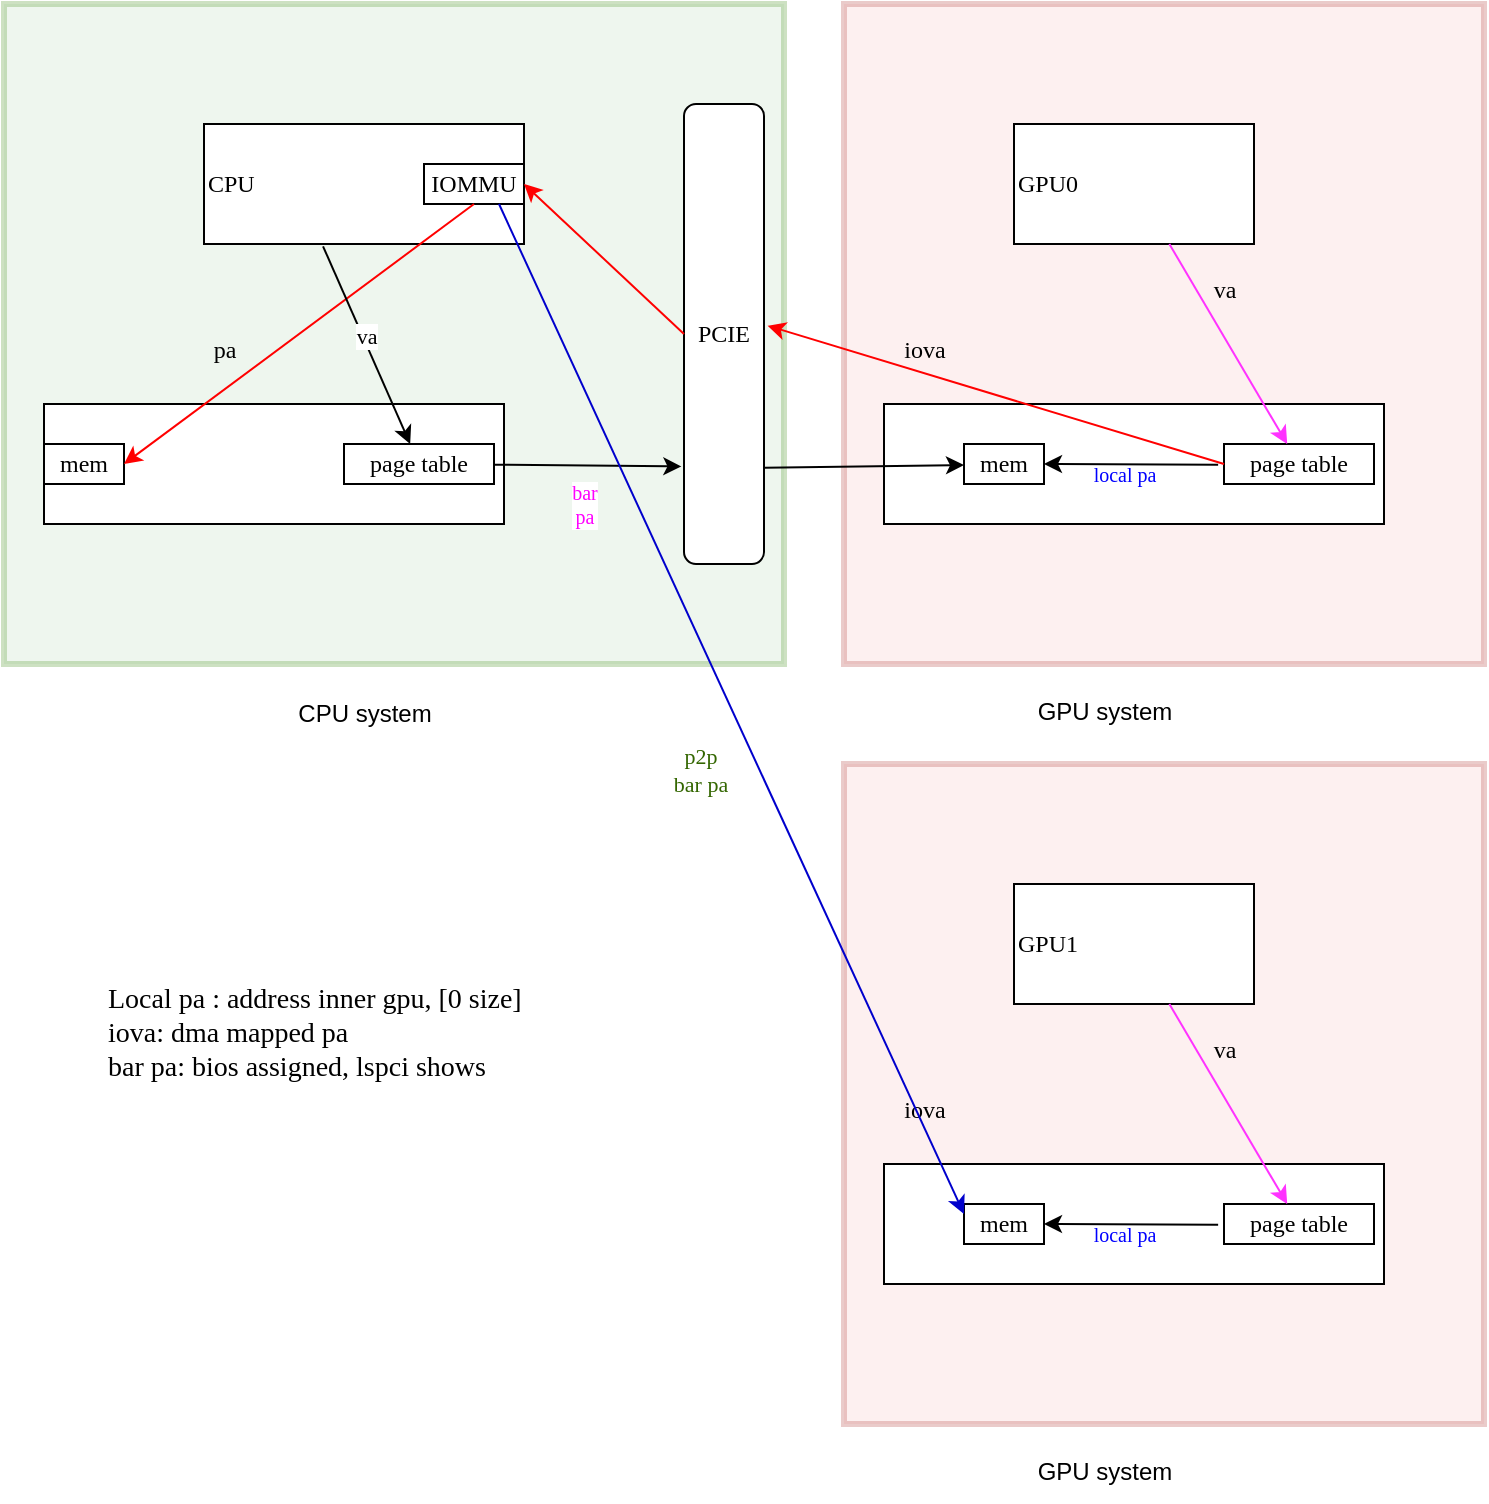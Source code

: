 <mxfile version="22.1.4" type="github">
  <diagram name="第 1 页" id="gZoeROmIox5KtovJomb4">
    <mxGraphModel dx="1084" dy="825" grid="0" gridSize="10" guides="1" tooltips="1" connect="1" arrows="1" fold="1" page="1" pageScale="1" pageWidth="827" pageHeight="1169" math="0" shadow="0">
      <root>
        <mxCell id="0" />
        <mxCell id="1" parent="0" />
        <mxCell id="JhQzxtDdnRuOIg8W1DeD-37" value="" style="rounded=0;whiteSpace=wrap;html=1;textOpacity=0;opacity=30;strokeWidth=3;fillColor=#f8cecc;strokeColor=#b85450;" vertex="1" parent="1">
          <mxGeometry x="440" y="60" width="320" height="330" as="geometry" />
        </mxCell>
        <mxCell id="JhQzxtDdnRuOIg8W1DeD-38" value="" style="rounded=0;whiteSpace=wrap;html=1;textOpacity=0;opacity=40;strokeWidth=3;fillColor=#d5e8d4;strokeColor=#82b366;" vertex="1" parent="1">
          <mxGeometry x="20" y="60" width="390" height="330" as="geometry" />
        </mxCell>
        <mxCell id="JhQzxtDdnRuOIg8W1DeD-1" value="&lt;div align=&quot;left&quot;&gt;CPU&lt;/div&gt;" style="rounded=0;whiteSpace=wrap;html=1;align=left;fontFamily=Times New Roman;" vertex="1" parent="1">
          <mxGeometry x="120" y="120" width="160" height="60" as="geometry" />
        </mxCell>
        <mxCell id="JhQzxtDdnRuOIg8W1DeD-2" value="&lt;div align=&quot;left&quot;&gt;GPU0&lt;/div&gt;" style="rounded=0;whiteSpace=wrap;html=1;align=left;fontFamily=Times New Roman;" vertex="1" parent="1">
          <mxGeometry x="525" y="120" width="120" height="60" as="geometry" />
        </mxCell>
        <mxCell id="JhQzxtDdnRuOIg8W1DeD-3" value="" style="rounded=0;whiteSpace=wrap;html=1;fontFamily=Times New Roman;" vertex="1" parent="1">
          <mxGeometry x="40" y="260" width="230" height="60" as="geometry" />
        </mxCell>
        <mxCell id="JhQzxtDdnRuOIg8W1DeD-4" value="" style="rounded=0;whiteSpace=wrap;html=1;fontFamily=Times New Roman;" vertex="1" parent="1">
          <mxGeometry x="460" y="260" width="250" height="60" as="geometry" />
        </mxCell>
        <mxCell id="JhQzxtDdnRuOIg8W1DeD-5" value="PCIE" style="rounded=1;whiteSpace=wrap;html=1;fontFamily=Times New Roman;" vertex="1" parent="1">
          <mxGeometry x="360" y="110" width="40" height="230" as="geometry" />
        </mxCell>
        <mxCell id="JhQzxtDdnRuOIg8W1DeD-6" value="&lt;div&gt;page table&lt;/div&gt;" style="rounded=0;whiteSpace=wrap;html=1;fontFamily=Times New Roman;" vertex="1" parent="1">
          <mxGeometry x="190" y="280" width="75" height="20" as="geometry" />
        </mxCell>
        <mxCell id="JhQzxtDdnRuOIg8W1DeD-7" value="&lt;div&gt;page table&lt;/div&gt;" style="rounded=0;whiteSpace=wrap;html=1;fontFamily=Times New Roman;" vertex="1" parent="1">
          <mxGeometry x="630" y="280" width="75" height="20" as="geometry" />
        </mxCell>
        <mxCell id="JhQzxtDdnRuOIg8W1DeD-12" value="IOMMU" style="rounded=0;whiteSpace=wrap;html=1;fontFamily=Times New Roman;" vertex="1" parent="1">
          <mxGeometry x="230" y="140" width="50" height="20" as="geometry" />
        </mxCell>
        <mxCell id="JhQzxtDdnRuOIg8W1DeD-16" value="&lt;div&gt;mem&lt;/div&gt;" style="rounded=0;whiteSpace=wrap;html=1;fontFamily=Times New Roman;" vertex="1" parent="1">
          <mxGeometry x="500" y="280" width="40" height="20" as="geometry" />
        </mxCell>
        <mxCell id="JhQzxtDdnRuOIg8W1DeD-20" value="" style="endArrow=classic;html=1;rounded=0;strokeColor=#FF33FF;fontFamily=Times New Roman;" edge="1" parent="1" source="JhQzxtDdnRuOIg8W1DeD-2" target="JhQzxtDdnRuOIg8W1DeD-7">
          <mxGeometry width="50" height="50" relative="1" as="geometry">
            <mxPoint x="610" y="280" as="sourcePoint" />
            <mxPoint x="660" y="230" as="targetPoint" />
          </mxGeometry>
        </mxCell>
        <mxCell id="JhQzxtDdnRuOIg8W1DeD-21" value="" style="endArrow=classic;html=1;rounded=0;entryX=1;entryY=0.5;entryDx=0;entryDy=0;exitX=-0.039;exitY=0.517;exitDx=0;exitDy=0;exitPerimeter=0;fontFamily=Times New Roman;" edge="1" parent="1" source="JhQzxtDdnRuOIg8W1DeD-7" target="JhQzxtDdnRuOIg8W1DeD-16">
          <mxGeometry width="50" height="50" relative="1" as="geometry">
            <mxPoint x="610" y="280" as="sourcePoint" />
            <mxPoint x="660" y="230" as="targetPoint" />
          </mxGeometry>
        </mxCell>
        <mxCell id="JhQzxtDdnRuOIg8W1DeD-22" value="" style="endArrow=classic;html=1;rounded=0;entryX=1.045;entryY=0.482;entryDx=0;entryDy=0;entryPerimeter=0;exitX=0;exitY=0.5;exitDx=0;exitDy=0;strokeColor=#FF0000;fontFamily=Times New Roman;" edge="1" parent="1" source="JhQzxtDdnRuOIg8W1DeD-7" target="JhQzxtDdnRuOIg8W1DeD-5">
          <mxGeometry width="50" height="50" relative="1" as="geometry">
            <mxPoint x="530" y="280" as="sourcePoint" />
            <mxPoint x="580" y="230" as="targetPoint" />
          </mxGeometry>
        </mxCell>
        <mxCell id="JhQzxtDdnRuOIg8W1DeD-23" value="&lt;div&gt;mem&lt;/div&gt;" style="rounded=0;whiteSpace=wrap;html=1;fontFamily=Times New Roman;" vertex="1" parent="1">
          <mxGeometry x="40" y="280" width="40" height="20" as="geometry" />
        </mxCell>
        <mxCell id="JhQzxtDdnRuOIg8W1DeD-24" value="" style="endArrow=classic;html=1;rounded=0;exitX=0;exitY=0.5;exitDx=0;exitDy=0;entryX=1;entryY=0.5;entryDx=0;entryDy=0;strokeColor=#FF0000;fontFamily=Times New Roman;" edge="1" parent="1" source="JhQzxtDdnRuOIg8W1DeD-5" target="JhQzxtDdnRuOIg8W1DeD-12">
          <mxGeometry width="50" height="50" relative="1" as="geometry">
            <mxPoint x="300" y="190" as="sourcePoint" />
            <mxPoint x="350" y="140" as="targetPoint" />
          </mxGeometry>
        </mxCell>
        <mxCell id="JhQzxtDdnRuOIg8W1DeD-25" value="" style="endArrow=classic;html=1;rounded=0;entryX=1;entryY=0.5;entryDx=0;entryDy=0;exitX=0.5;exitY=1;exitDx=0;exitDy=0;strokeColor=#FF0000;fontFamily=Times New Roman;" edge="1" parent="1" source="JhQzxtDdnRuOIg8W1DeD-12" target="JhQzxtDdnRuOIg8W1DeD-23">
          <mxGeometry width="50" height="50" relative="1" as="geometry">
            <mxPoint x="300" y="190" as="sourcePoint" />
            <mxPoint x="350" y="140" as="targetPoint" />
          </mxGeometry>
        </mxCell>
        <mxCell id="JhQzxtDdnRuOIg8W1DeD-26" value="va" style="text;html=1;align=center;verticalAlign=middle;resizable=0;points=[];autosize=1;strokeColor=none;fillColor=none;fontFamily=Times New Roman;" vertex="1" parent="1">
          <mxGeometry x="615" y="188" width="30" height="30" as="geometry" />
        </mxCell>
        <mxCell id="JhQzxtDdnRuOIg8W1DeD-27" value="&lt;div&gt;iova&lt;/div&gt;" style="text;html=1;align=center;verticalAlign=middle;resizable=0;points=[];autosize=1;strokeColor=none;fillColor=none;fontFamily=Times New Roman;" vertex="1" parent="1">
          <mxGeometry x="460" y="218" width="40" height="30" as="geometry" />
        </mxCell>
        <mxCell id="JhQzxtDdnRuOIg8W1DeD-28" value="&lt;div&gt;pa&lt;/div&gt;" style="text;html=1;align=center;verticalAlign=middle;resizable=0;points=[];autosize=1;strokeColor=none;fillColor=none;fontFamily=Times New Roman;" vertex="1" parent="1">
          <mxGeometry x="115" y="218" width="30" height="30" as="geometry" />
        </mxCell>
        <mxCell id="JhQzxtDdnRuOIg8W1DeD-29" value="&lt;div style=&quot;font-size: 11px;&quot;&gt;&lt;div&gt;&lt;font style=&quot;font-size: 10px;&quot; color=&quot;#0000ff&quot;&gt;local pa&lt;/font&gt;&lt;/div&gt;&lt;/div&gt;" style="text;html=1;align=center;verticalAlign=middle;resizable=0;points=[];autosize=1;strokeColor=none;fillColor=none;fontFamily=Times New Roman;" vertex="1" parent="1">
          <mxGeometry x="555" y="270" width="50" height="50" as="geometry" />
        </mxCell>
        <mxCell id="JhQzxtDdnRuOIg8W1DeD-30" value="" style="endArrow=classic;html=1;rounded=0;exitX=0.372;exitY=1.019;exitDx=0;exitDy=0;exitPerimeter=0;fontFamily=Times New Roman;" edge="1" parent="1" source="JhQzxtDdnRuOIg8W1DeD-1" target="JhQzxtDdnRuOIg8W1DeD-6">
          <mxGeometry width="50" height="50" relative="1" as="geometry">
            <mxPoint x="350" y="290" as="sourcePoint" />
            <mxPoint x="400" y="240" as="targetPoint" />
          </mxGeometry>
        </mxCell>
        <mxCell id="JhQzxtDdnRuOIg8W1DeD-33" value="va" style="edgeLabel;html=1;align=center;verticalAlign=middle;resizable=0;points=[];fontFamily=Times New Roman;" vertex="1" connectable="0" parent="JhQzxtDdnRuOIg8W1DeD-30">
          <mxGeometry x="-0.082" y="1" relative="1" as="geometry">
            <mxPoint as="offset" />
          </mxGeometry>
        </mxCell>
        <mxCell id="JhQzxtDdnRuOIg8W1DeD-31" value="" style="endArrow=classic;html=1;rounded=0;entryX=-0.033;entryY=0.788;entryDx=0;entryDy=0;entryPerimeter=0;spacing=3;fontFamily=Times New Roman;" edge="1" parent="1" source="JhQzxtDdnRuOIg8W1DeD-6" target="JhQzxtDdnRuOIg8W1DeD-5">
          <mxGeometry width="50" height="50" relative="1" as="geometry">
            <mxPoint x="270" y="291" as="sourcePoint" />
            <mxPoint x="303" y="389" as="targetPoint" />
          </mxGeometry>
        </mxCell>
        <mxCell id="JhQzxtDdnRuOIg8W1DeD-35" value="&lt;div style=&quot;font-size: 10px;&quot;&gt;&lt;font style=&quot;font-size: 10px;&quot; color=&quot;#ff00ff&quot;&gt;bar&lt;/font&gt;&lt;/div&gt;&lt;div style=&quot;font-size: 10px;&quot;&gt;&lt;font style=&quot;font-size: 10px;&quot; color=&quot;#ff00ff&quot;&gt;&lt;font&gt;pa&lt;/font&gt; &lt;/font&gt;&lt;/div&gt;" style="edgeLabel;html=1;align=center;verticalAlign=middle;resizable=0;points=[];fontFamily=Times New Roman;" vertex="1" connectable="0" parent="JhQzxtDdnRuOIg8W1DeD-31">
          <mxGeometry x="-0.067" y="-3" relative="1" as="geometry">
            <mxPoint x="1" y="16" as="offset" />
          </mxGeometry>
        </mxCell>
        <mxCell id="JhQzxtDdnRuOIg8W1DeD-32" value="" style="endArrow=classic;html=1;rounded=0;entryX=-0.033;entryY=0.788;entryDx=0;entryDy=0;entryPerimeter=0;exitX=1.008;exitY=0.791;exitDx=0;exitDy=0;exitPerimeter=0;fontFamily=Times New Roman;" edge="1" parent="1" source="JhQzxtDdnRuOIg8W1DeD-5">
          <mxGeometry width="50" height="50" relative="1" as="geometry">
            <mxPoint x="406" y="289.5" as="sourcePoint" />
            <mxPoint x="500" y="290.5" as="targetPoint" />
          </mxGeometry>
        </mxCell>
        <mxCell id="JhQzxtDdnRuOIg8W1DeD-39" value="&lt;div&gt;CPU system&lt;/div&gt;" style="text;html=1;align=center;verticalAlign=middle;resizable=0;points=[];autosize=1;strokeColor=none;fillColor=none;" vertex="1" parent="1">
          <mxGeometry x="155" y="400" width="90" height="30" as="geometry" />
        </mxCell>
        <mxCell id="JhQzxtDdnRuOIg8W1DeD-40" value="GPU system" style="text;html=1;align=center;verticalAlign=middle;resizable=0;points=[];autosize=1;strokeColor=none;fillColor=none;" vertex="1" parent="1">
          <mxGeometry x="525" y="399" width="90" height="30" as="geometry" />
        </mxCell>
        <mxCell id="JhQzxtDdnRuOIg8W1DeD-41" value="" style="rounded=0;whiteSpace=wrap;html=1;textOpacity=0;opacity=30;strokeWidth=3;fillColor=#f8cecc;strokeColor=#b85450;" vertex="1" parent="1">
          <mxGeometry x="440" y="440" width="320" height="330" as="geometry" />
        </mxCell>
        <mxCell id="JhQzxtDdnRuOIg8W1DeD-42" value="&lt;div align=&quot;left&quot;&gt;GPU1&lt;/div&gt;" style="rounded=0;whiteSpace=wrap;html=1;align=left;fontFamily=Times New Roman;" vertex="1" parent="1">
          <mxGeometry x="525" y="500" width="120" height="60" as="geometry" />
        </mxCell>
        <mxCell id="JhQzxtDdnRuOIg8W1DeD-43" value="" style="rounded=0;whiteSpace=wrap;html=1;fontFamily=Times New Roman;" vertex="1" parent="1">
          <mxGeometry x="460" y="640" width="250" height="60" as="geometry" />
        </mxCell>
        <mxCell id="JhQzxtDdnRuOIg8W1DeD-44" value="&lt;div&gt;page table&lt;/div&gt;" style="rounded=0;whiteSpace=wrap;html=1;fontFamily=Times New Roman;" vertex="1" parent="1">
          <mxGeometry x="630" y="660" width="75" height="20" as="geometry" />
        </mxCell>
        <mxCell id="JhQzxtDdnRuOIg8W1DeD-45" value="&lt;div&gt;mem&lt;/div&gt;" style="rounded=0;whiteSpace=wrap;html=1;fontFamily=Times New Roman;" vertex="1" parent="1">
          <mxGeometry x="500" y="660" width="40" height="20" as="geometry" />
        </mxCell>
        <mxCell id="JhQzxtDdnRuOIg8W1DeD-46" value="" style="endArrow=classic;html=1;rounded=0;strokeColor=#FF33FF;fontFamily=Times New Roman;" edge="1" parent="1" source="JhQzxtDdnRuOIg8W1DeD-42" target="JhQzxtDdnRuOIg8W1DeD-44">
          <mxGeometry width="50" height="50" relative="1" as="geometry">
            <mxPoint x="610" y="660" as="sourcePoint" />
            <mxPoint x="660" y="610" as="targetPoint" />
          </mxGeometry>
        </mxCell>
        <mxCell id="JhQzxtDdnRuOIg8W1DeD-47" value="" style="endArrow=classic;html=1;rounded=0;entryX=1;entryY=0.5;entryDx=0;entryDy=0;exitX=-0.039;exitY=0.517;exitDx=0;exitDy=0;exitPerimeter=0;fontFamily=Times New Roman;" edge="1" parent="1" source="JhQzxtDdnRuOIg8W1DeD-44" target="JhQzxtDdnRuOIg8W1DeD-45">
          <mxGeometry width="50" height="50" relative="1" as="geometry">
            <mxPoint x="610" y="660" as="sourcePoint" />
            <mxPoint x="660" y="610" as="targetPoint" />
          </mxGeometry>
        </mxCell>
        <mxCell id="JhQzxtDdnRuOIg8W1DeD-48" value="va" style="text;html=1;align=center;verticalAlign=middle;resizable=0;points=[];autosize=1;strokeColor=none;fillColor=none;fontFamily=Times New Roman;" vertex="1" parent="1">
          <mxGeometry x="615" y="568" width="30" height="30" as="geometry" />
        </mxCell>
        <mxCell id="JhQzxtDdnRuOIg8W1DeD-49" value="&lt;div&gt;iova&lt;/div&gt;" style="text;html=1;align=center;verticalAlign=middle;resizable=0;points=[];autosize=1;strokeColor=none;fillColor=none;fontFamily=Times New Roman;" vertex="1" parent="1">
          <mxGeometry x="460" y="598" width="40" height="30" as="geometry" />
        </mxCell>
        <mxCell id="JhQzxtDdnRuOIg8W1DeD-50" value="&lt;div style=&quot;font-size: 11px;&quot;&gt;&lt;div&gt;&lt;font style=&quot;font-size: 10px;&quot; color=&quot;#0000ff&quot;&gt;local pa&lt;/font&gt;&lt;/div&gt;&lt;/div&gt;" style="text;html=1;align=center;verticalAlign=middle;resizable=0;points=[];autosize=1;strokeColor=none;fillColor=none;fontFamily=Times New Roman;" vertex="1" parent="1">
          <mxGeometry x="555" y="650" width="50" height="50" as="geometry" />
        </mxCell>
        <mxCell id="JhQzxtDdnRuOIg8W1DeD-51" value="GPU system" style="text;html=1;align=center;verticalAlign=middle;resizable=0;points=[];autosize=1;strokeColor=none;fillColor=none;" vertex="1" parent="1">
          <mxGeometry x="525" y="779" width="90" height="30" as="geometry" />
        </mxCell>
        <mxCell id="JhQzxtDdnRuOIg8W1DeD-54" value="" style="endArrow=classic;html=1;rounded=0;entryX=0;entryY=0.25;entryDx=0;entryDy=0;exitX=0.75;exitY=1;exitDx=0;exitDy=0;strokeColor=#0000CC;fontFamily=Times New Roman;" edge="1" parent="1" source="JhQzxtDdnRuOIg8W1DeD-12" target="JhQzxtDdnRuOIg8W1DeD-45">
          <mxGeometry width="50" height="50" relative="1" as="geometry">
            <mxPoint x="265" y="170" as="sourcePoint" />
            <mxPoint x="90" y="300" as="targetPoint" />
          </mxGeometry>
        </mxCell>
        <mxCell id="JhQzxtDdnRuOIg8W1DeD-55" value="&lt;font color=&quot;#336600&quot;&gt;p2p &lt;br&gt;bar pa&lt;/font&gt;" style="text;html=1;align=center;verticalAlign=middle;resizable=0;points=[];autosize=1;strokeColor=none;fillColor=none;fontFamily=Times New Roman;fontSize=11;" vertex="1" parent="1">
          <mxGeometry x="345" y="424" width="45" height="38" as="geometry" />
        </mxCell>
        <mxCell id="JhQzxtDdnRuOIg8W1DeD-56" value="Local pa : address inner gpu, [0 size]&lt;br style=&quot;font-size: 14px;&quot;&gt;iova: dma mapped pa&lt;br style=&quot;font-size: 14px;&quot;&gt;&lt;div style=&quot;font-size: 14px;&quot;&gt;bar pa: bios assigned, lspci shows&lt;/div&gt;&lt;div style=&quot;font-size: 14px;&quot;&gt;&lt;br style=&quot;font-size: 14px;&quot;&gt;&lt;/div&gt;" style="text;html=1;align=left;verticalAlign=middle;resizable=0;points=[];autosize=1;strokeColor=none;fillColor=none;fontFamily=Times New Roman;fontSize=14;" vertex="1" parent="1">
          <mxGeometry x="70" y="543" width="230" height="80" as="geometry" />
        </mxCell>
      </root>
    </mxGraphModel>
  </diagram>
</mxfile>
